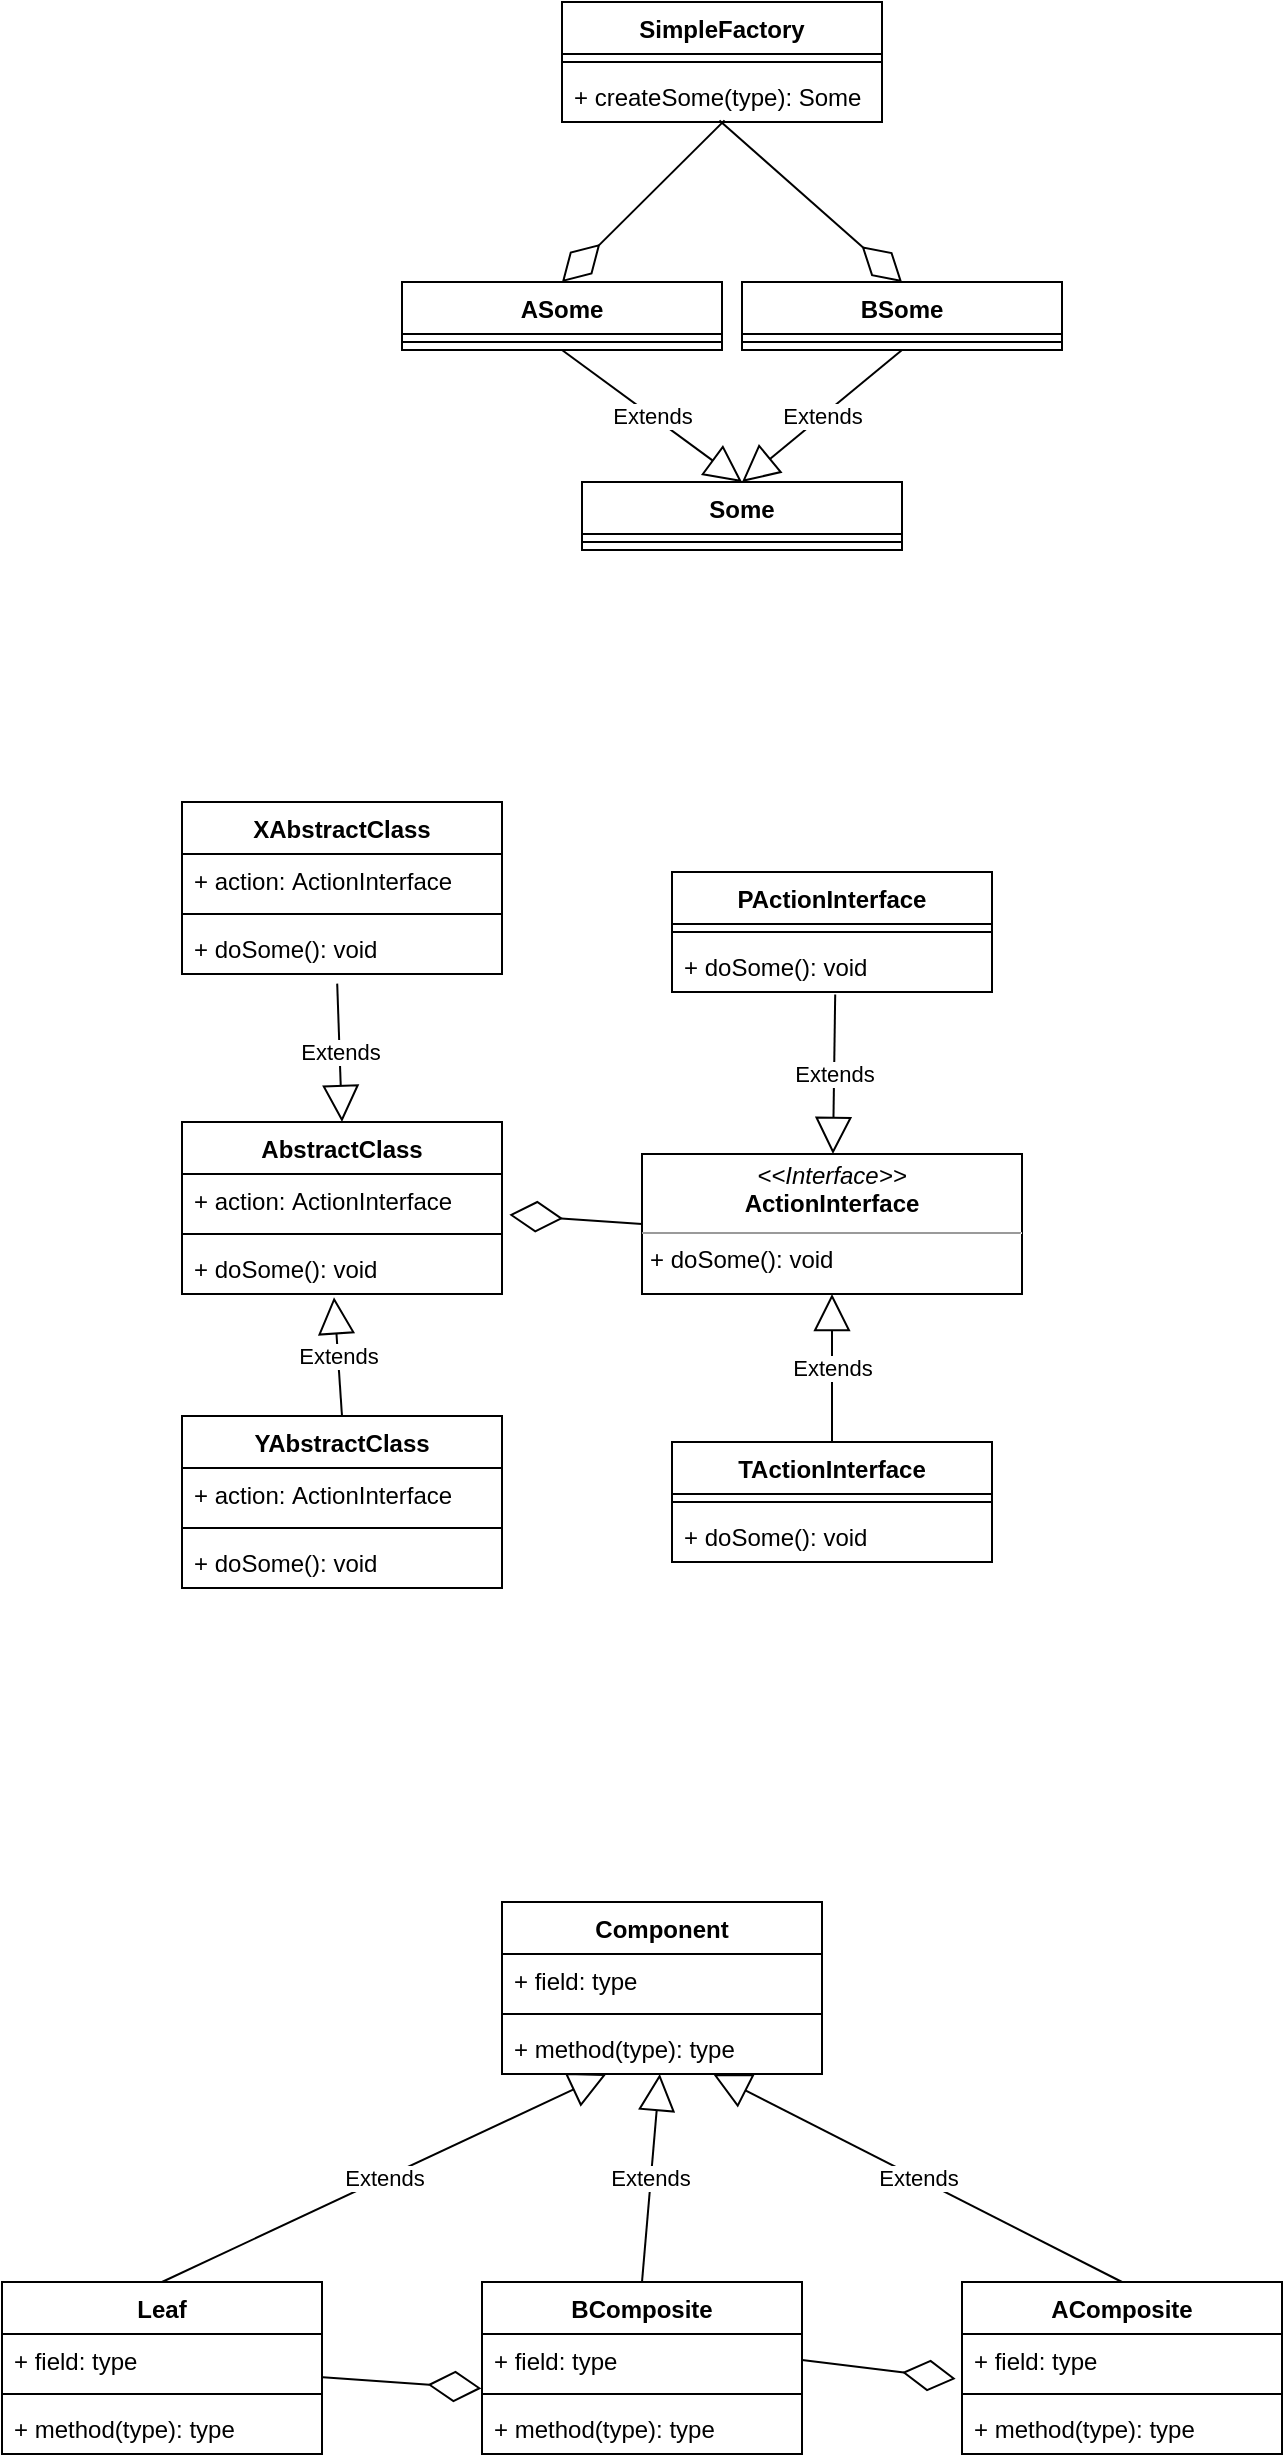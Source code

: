 <mxfile version="19.0.3" type="device"><diagram id="C5RBs43oDa-KdzZeNtuy" name="Page-1"><mxGraphModel dx="946" dy="689" grid="1" gridSize="10" guides="1" tooltips="1" connect="1" arrows="1" fold="1" page="1" pageScale="1" pageWidth="827" pageHeight="1169" math="0" shadow="0"><root><mxCell id="WIyWlLk6GJQsqaUBKTNV-0"/><mxCell id="WIyWlLk6GJQsqaUBKTNV-1" parent="WIyWlLk6GJQsqaUBKTNV-0"/><mxCell id="tUU79bSmHxlSUqyxYpiA-5" value="SimpleFactory" style="swimlane;fontStyle=1;align=center;verticalAlign=top;childLayout=stackLayout;horizontal=1;startSize=26;horizontalStack=0;resizeParent=1;resizeParentMax=0;resizeLast=0;collapsible=1;marginBottom=0;" parent="WIyWlLk6GJQsqaUBKTNV-1" vertex="1"><mxGeometry x="340" y="90" width="160" height="60" as="geometry"/></mxCell><mxCell id="tUU79bSmHxlSUqyxYpiA-7" value="" style="line;strokeWidth=1;fillColor=none;align=left;verticalAlign=middle;spacingTop=-1;spacingLeft=3;spacingRight=3;rotatable=0;labelPosition=right;points=[];portConstraint=eastwest;" parent="tUU79bSmHxlSUqyxYpiA-5" vertex="1"><mxGeometry y="26" width="160" height="8" as="geometry"/></mxCell><mxCell id="tUU79bSmHxlSUqyxYpiA-8" value="+ createSome(type): Some" style="text;strokeColor=none;fillColor=none;align=left;verticalAlign=top;spacingLeft=4;spacingRight=4;overflow=hidden;rotatable=0;points=[[0,0.5],[1,0.5]];portConstraint=eastwest;" parent="tUU79bSmHxlSUqyxYpiA-5" vertex="1"><mxGeometry y="34" width="160" height="26" as="geometry"/></mxCell><mxCell id="tUU79bSmHxlSUqyxYpiA-9" value="ASome" style="swimlane;fontStyle=1;align=center;verticalAlign=top;childLayout=stackLayout;horizontal=1;startSize=26;horizontalStack=0;resizeParent=1;resizeParentMax=0;resizeLast=0;collapsible=1;marginBottom=0;" parent="WIyWlLk6GJQsqaUBKTNV-1" vertex="1"><mxGeometry x="260" y="230" width="160" height="34" as="geometry"/></mxCell><mxCell id="tUU79bSmHxlSUqyxYpiA-11" value="" style="line;strokeWidth=1;fillColor=none;align=left;verticalAlign=middle;spacingTop=-1;spacingLeft=3;spacingRight=3;rotatable=0;labelPosition=right;points=[];portConstraint=eastwest;" parent="tUU79bSmHxlSUqyxYpiA-9" vertex="1"><mxGeometry y="26" width="160" height="8" as="geometry"/></mxCell><mxCell id="tUU79bSmHxlSUqyxYpiA-13" value="BSome" style="swimlane;fontStyle=1;align=center;verticalAlign=top;childLayout=stackLayout;horizontal=1;startSize=26;horizontalStack=0;resizeParent=1;resizeParentMax=0;resizeLast=0;collapsible=1;marginBottom=0;" parent="WIyWlLk6GJQsqaUBKTNV-1" vertex="1"><mxGeometry x="430" y="230" width="160" height="34" as="geometry"/></mxCell><mxCell id="tUU79bSmHxlSUqyxYpiA-15" value="" style="line;strokeWidth=1;fillColor=none;align=left;verticalAlign=middle;spacingTop=-1;spacingLeft=3;spacingRight=3;rotatable=0;labelPosition=right;points=[];portConstraint=eastwest;" parent="tUU79bSmHxlSUqyxYpiA-13" vertex="1"><mxGeometry y="26" width="160" height="8" as="geometry"/></mxCell><mxCell id="tUU79bSmHxlSUqyxYpiA-17" value="" style="endArrow=diamondThin;endFill=0;endSize=24;html=1;rounded=0;exitX=0.508;exitY=0.969;exitDx=0;exitDy=0;exitPerimeter=0;entryX=0.5;entryY=0;entryDx=0;entryDy=0;" parent="WIyWlLk6GJQsqaUBKTNV-1" source="tUU79bSmHxlSUqyxYpiA-8" target="tUU79bSmHxlSUqyxYpiA-9" edge="1"><mxGeometry width="160" relative="1" as="geometry"><mxPoint x="390" y="340" as="sourcePoint"/><mxPoint x="550" y="340" as="targetPoint"/></mxGeometry></mxCell><mxCell id="tUU79bSmHxlSUqyxYpiA-19" value="" style="endArrow=diamondThin;endFill=0;endSize=24;html=1;rounded=0;entryX=0.5;entryY=0;entryDx=0;entryDy=0;exitX=0.492;exitY=0.969;exitDx=0;exitDy=0;exitPerimeter=0;" parent="WIyWlLk6GJQsqaUBKTNV-1" source="tUU79bSmHxlSUqyxYpiA-8" target="tUU79bSmHxlSUqyxYpiA-13" edge="1"><mxGeometry width="160" relative="1" as="geometry"><mxPoint x="390" y="340" as="sourcePoint"/><mxPoint x="550" y="330" as="targetPoint"/></mxGeometry></mxCell><mxCell id="tUU79bSmHxlSUqyxYpiA-25" value="Some" style="swimlane;fontStyle=1;align=center;verticalAlign=top;childLayout=stackLayout;horizontal=1;startSize=26;horizontalStack=0;resizeParent=1;resizeParentMax=0;resizeLast=0;collapsible=1;marginBottom=0;" parent="WIyWlLk6GJQsqaUBKTNV-1" vertex="1"><mxGeometry x="350" y="330" width="160" height="34" as="geometry"/></mxCell><mxCell id="tUU79bSmHxlSUqyxYpiA-27" value="" style="line;strokeWidth=1;fillColor=none;align=left;verticalAlign=middle;spacingTop=-1;spacingLeft=3;spacingRight=3;rotatable=0;labelPosition=right;points=[];portConstraint=eastwest;" parent="tUU79bSmHxlSUqyxYpiA-25" vertex="1"><mxGeometry y="26" width="160" height="8" as="geometry"/></mxCell><mxCell id="tUU79bSmHxlSUqyxYpiA-29" value="Extends" style="endArrow=block;endSize=16;endFill=0;html=1;rounded=0;exitX=0.5;exitY=1;exitDx=0;exitDy=0;entryX=0.5;entryY=0;entryDx=0;entryDy=0;" parent="WIyWlLk6GJQsqaUBKTNV-1" source="tUU79bSmHxlSUqyxYpiA-9" target="tUU79bSmHxlSUqyxYpiA-25" edge="1"><mxGeometry width="160" relative="1" as="geometry"><mxPoint x="300.4" y="290.806" as="sourcePoint"/><mxPoint x="460" y="340" as="targetPoint"/></mxGeometry></mxCell><mxCell id="tUU79bSmHxlSUqyxYpiA-30" value="Extends" style="endArrow=block;endSize=16;endFill=0;html=1;rounded=0;exitX=0.5;exitY=1;exitDx=0;exitDy=0;entryX=0.5;entryY=0;entryDx=0;entryDy=0;" parent="WIyWlLk6GJQsqaUBKTNV-1" source="tUU79bSmHxlSUqyxYpiA-13" target="tUU79bSmHxlSUqyxYpiA-25" edge="1"><mxGeometry width="160" relative="1" as="geometry"><mxPoint x="531.68" y="290" as="sourcePoint"/><mxPoint x="430" y="400" as="targetPoint"/></mxGeometry></mxCell><mxCell id="yQy8rmefnUBh1ka8reL8-1" value="AbstractClass" style="swimlane;fontStyle=1;align=center;verticalAlign=top;childLayout=stackLayout;horizontal=1;startSize=26;horizontalStack=0;resizeParent=1;resizeParentMax=0;resizeLast=0;collapsible=1;marginBottom=0;" parent="WIyWlLk6GJQsqaUBKTNV-1" vertex="1"><mxGeometry x="150" y="650" width="160" height="86" as="geometry"/></mxCell><mxCell id="yQy8rmefnUBh1ka8reL8-2" value="+ action: ActionInterface" style="text;strokeColor=none;fillColor=none;align=left;verticalAlign=top;spacingLeft=4;spacingRight=4;overflow=hidden;rotatable=0;points=[[0,0.5],[1,0.5]];portConstraint=eastwest;" parent="yQy8rmefnUBh1ka8reL8-1" vertex="1"><mxGeometry y="26" width="160" height="26" as="geometry"/></mxCell><mxCell id="yQy8rmefnUBh1ka8reL8-3" value="" style="line;strokeWidth=1;fillColor=none;align=left;verticalAlign=middle;spacingTop=-1;spacingLeft=3;spacingRight=3;rotatable=0;labelPosition=right;points=[];portConstraint=eastwest;" parent="yQy8rmefnUBh1ka8reL8-1" vertex="1"><mxGeometry y="52" width="160" height="8" as="geometry"/></mxCell><mxCell id="yQy8rmefnUBh1ka8reL8-4" value="+ doSome(): void&#10;" style="text;strokeColor=none;fillColor=none;align=left;verticalAlign=top;spacingLeft=4;spacingRight=4;overflow=hidden;rotatable=0;points=[[0,0.5],[1,0.5]];portConstraint=eastwest;" parent="yQy8rmefnUBh1ka8reL8-1" vertex="1"><mxGeometry y="60" width="160" height="26" as="geometry"/></mxCell><mxCell id="yQy8rmefnUBh1ka8reL8-5" value="&lt;p style=&quot;margin:0px;margin-top:4px;text-align:center;&quot;&gt;&lt;i&gt;&amp;lt;&amp;lt;Interface&amp;gt;&amp;gt;&lt;/i&gt;&lt;br&gt;&lt;b&gt;ActionInterface&lt;/b&gt;&lt;br&gt;&lt;/p&gt;&lt;hr size=&quot;1&quot;&gt;&lt;p style=&quot;margin:0px;margin-left:4px;&quot;&gt;&lt;span style=&quot;background-color: initial;&quot;&gt;+ doSome(): void&lt;/span&gt;&lt;/p&gt;" style="verticalAlign=top;align=left;overflow=fill;fontSize=12;fontFamily=Helvetica;html=1;" parent="WIyWlLk6GJQsqaUBKTNV-1" vertex="1"><mxGeometry x="380" y="666" width="190" height="70" as="geometry"/></mxCell><mxCell id="yQy8rmefnUBh1ka8reL8-6" value="" style="endArrow=diamondThin;endFill=0;endSize=24;html=1;rounded=0;entryX=1.023;entryY=0.785;entryDx=0;entryDy=0;entryPerimeter=0;exitX=0;exitY=0.5;exitDx=0;exitDy=0;" parent="WIyWlLk6GJQsqaUBKTNV-1" source="yQy8rmefnUBh1ka8reL8-5" target="yQy8rmefnUBh1ka8reL8-2" edge="1"><mxGeometry width="160" relative="1" as="geometry"><mxPoint x="330" y="750" as="sourcePoint"/><mxPoint x="490" y="750" as="targetPoint"/></mxGeometry></mxCell><mxCell id="yQy8rmefnUBh1ka8reL8-7" value="TActionInterface" style="swimlane;fontStyle=1;align=center;verticalAlign=top;childLayout=stackLayout;horizontal=1;startSize=26;horizontalStack=0;resizeParent=1;resizeParentMax=0;resizeLast=0;collapsible=1;marginBottom=0;" parent="WIyWlLk6GJQsqaUBKTNV-1" vertex="1"><mxGeometry x="395" y="810" width="160" height="60" as="geometry"/></mxCell><mxCell id="yQy8rmefnUBh1ka8reL8-9" value="" style="line;strokeWidth=1;fillColor=none;align=left;verticalAlign=middle;spacingTop=-1;spacingLeft=3;spacingRight=3;rotatable=0;labelPosition=right;points=[];portConstraint=eastwest;" parent="yQy8rmefnUBh1ka8reL8-7" vertex="1"><mxGeometry y="26" width="160" height="8" as="geometry"/></mxCell><mxCell id="yQy8rmefnUBh1ka8reL8-10" value="+ doSome(): void" style="text;strokeColor=none;fillColor=none;align=left;verticalAlign=top;spacingLeft=4;spacingRight=4;overflow=hidden;rotatable=0;points=[[0,0.5],[1,0.5]];portConstraint=eastwest;" parent="yQy8rmefnUBh1ka8reL8-7" vertex="1"><mxGeometry y="34" width="160" height="26" as="geometry"/></mxCell><mxCell id="yQy8rmefnUBh1ka8reL8-11" value="PActionInterface" style="swimlane;fontStyle=1;align=center;verticalAlign=top;childLayout=stackLayout;horizontal=1;startSize=26;horizontalStack=0;resizeParent=1;resizeParentMax=0;resizeLast=0;collapsible=1;marginBottom=0;" parent="WIyWlLk6GJQsqaUBKTNV-1" vertex="1"><mxGeometry x="395" y="525" width="160" height="60" as="geometry"/></mxCell><mxCell id="yQy8rmefnUBh1ka8reL8-12" value="" style="line;strokeWidth=1;fillColor=none;align=left;verticalAlign=middle;spacingTop=-1;spacingLeft=3;spacingRight=3;rotatable=0;labelPosition=right;points=[];portConstraint=eastwest;" parent="yQy8rmefnUBh1ka8reL8-11" vertex="1"><mxGeometry y="26" width="160" height="8" as="geometry"/></mxCell><mxCell id="yQy8rmefnUBh1ka8reL8-13" value="+ doSome(): void" style="text;strokeColor=none;fillColor=none;align=left;verticalAlign=top;spacingLeft=4;spacingRight=4;overflow=hidden;rotatable=0;points=[[0,0.5],[1,0.5]];portConstraint=eastwest;" parent="yQy8rmefnUBh1ka8reL8-11" vertex="1"><mxGeometry y="34" width="160" height="26" as="geometry"/></mxCell><mxCell id="yQy8rmefnUBh1ka8reL8-14" value="Extends" style="endArrow=block;endSize=16;endFill=0;html=1;rounded=0;entryX=0.5;entryY=1;entryDx=0;entryDy=0;" parent="WIyWlLk6GJQsqaUBKTNV-1" source="yQy8rmefnUBh1ka8reL8-7" target="yQy8rmefnUBh1ka8reL8-5" edge="1"><mxGeometry width="160" relative="1" as="geometry"><mxPoint x="330" y="750" as="sourcePoint"/><mxPoint x="490" y="750" as="targetPoint"/></mxGeometry></mxCell><mxCell id="yQy8rmefnUBh1ka8reL8-16" value="Extends" style="endArrow=block;endSize=16;endFill=0;html=1;rounded=0;exitX=0.51;exitY=1.046;exitDx=0;exitDy=0;exitPerimeter=0;" parent="WIyWlLk6GJQsqaUBKTNV-1" source="yQy8rmefnUBh1ka8reL8-13" target="yQy8rmefnUBh1ka8reL8-5" edge="1"><mxGeometry width="160" relative="1" as="geometry"><mxPoint x="330" y="750" as="sourcePoint"/><mxPoint x="490" y="750" as="targetPoint"/></mxGeometry></mxCell><mxCell id="yQy8rmefnUBh1ka8reL8-17" value="XAbstractClass" style="swimlane;fontStyle=1;align=center;verticalAlign=top;childLayout=stackLayout;horizontal=1;startSize=26;horizontalStack=0;resizeParent=1;resizeParentMax=0;resizeLast=0;collapsible=1;marginBottom=0;" parent="WIyWlLk6GJQsqaUBKTNV-1" vertex="1"><mxGeometry x="150" y="490" width="160" height="86" as="geometry"/></mxCell><mxCell id="yQy8rmefnUBh1ka8reL8-18" value="+ action: ActionInterface" style="text;strokeColor=none;fillColor=none;align=left;verticalAlign=top;spacingLeft=4;spacingRight=4;overflow=hidden;rotatable=0;points=[[0,0.5],[1,0.5]];portConstraint=eastwest;" parent="yQy8rmefnUBh1ka8reL8-17" vertex="1"><mxGeometry y="26" width="160" height="26" as="geometry"/></mxCell><mxCell id="yQy8rmefnUBh1ka8reL8-19" value="" style="line;strokeWidth=1;fillColor=none;align=left;verticalAlign=middle;spacingTop=-1;spacingLeft=3;spacingRight=3;rotatable=0;labelPosition=right;points=[];portConstraint=eastwest;" parent="yQy8rmefnUBh1ka8reL8-17" vertex="1"><mxGeometry y="52" width="160" height="8" as="geometry"/></mxCell><mxCell id="yQy8rmefnUBh1ka8reL8-20" value="+ doSome(): void&#10;" style="text;strokeColor=none;fillColor=none;align=left;verticalAlign=top;spacingLeft=4;spacingRight=4;overflow=hidden;rotatable=0;points=[[0,0.5],[1,0.5]];portConstraint=eastwest;" parent="yQy8rmefnUBh1ka8reL8-17" vertex="1"><mxGeometry y="60" width="160" height="26" as="geometry"/></mxCell><mxCell id="yQy8rmefnUBh1ka8reL8-21" value="YAbstractClass" style="swimlane;fontStyle=1;align=center;verticalAlign=top;childLayout=stackLayout;horizontal=1;startSize=26;horizontalStack=0;resizeParent=1;resizeParentMax=0;resizeLast=0;collapsible=1;marginBottom=0;" parent="WIyWlLk6GJQsqaUBKTNV-1" vertex="1"><mxGeometry x="150" y="797" width="160" height="86" as="geometry"/></mxCell><mxCell id="yQy8rmefnUBh1ka8reL8-22" value="+ action: ActionInterface" style="text;strokeColor=none;fillColor=none;align=left;verticalAlign=top;spacingLeft=4;spacingRight=4;overflow=hidden;rotatable=0;points=[[0,0.5],[1,0.5]];portConstraint=eastwest;" parent="yQy8rmefnUBh1ka8reL8-21" vertex="1"><mxGeometry y="26" width="160" height="26" as="geometry"/></mxCell><mxCell id="yQy8rmefnUBh1ka8reL8-23" value="" style="line;strokeWidth=1;fillColor=none;align=left;verticalAlign=middle;spacingTop=-1;spacingLeft=3;spacingRight=3;rotatable=0;labelPosition=right;points=[];portConstraint=eastwest;" parent="yQy8rmefnUBh1ka8reL8-21" vertex="1"><mxGeometry y="52" width="160" height="8" as="geometry"/></mxCell><mxCell id="yQy8rmefnUBh1ka8reL8-24" value="+ doSome(): void&#10;" style="text;strokeColor=none;fillColor=none;align=left;verticalAlign=top;spacingLeft=4;spacingRight=4;overflow=hidden;rotatable=0;points=[[0,0.5],[1,0.5]];portConstraint=eastwest;" parent="yQy8rmefnUBh1ka8reL8-21" vertex="1"><mxGeometry y="60" width="160" height="26" as="geometry"/></mxCell><mxCell id="yQy8rmefnUBh1ka8reL8-25" value="Extends" style="endArrow=block;endSize=16;endFill=0;html=1;rounded=0;exitX=0.485;exitY=1.185;exitDx=0;exitDy=0;exitPerimeter=0;entryX=0.5;entryY=0;entryDx=0;entryDy=0;" parent="WIyWlLk6GJQsqaUBKTNV-1" source="yQy8rmefnUBh1ka8reL8-20" target="yQy8rmefnUBh1ka8reL8-1" edge="1"><mxGeometry width="160" relative="1" as="geometry"><mxPoint x="330" y="750" as="sourcePoint"/><mxPoint x="490" y="750" as="targetPoint"/></mxGeometry></mxCell><mxCell id="yQy8rmefnUBh1ka8reL8-26" value="Extends" style="endArrow=block;endSize=16;endFill=0;html=1;rounded=0;exitX=0.5;exitY=0;exitDx=0;exitDy=0;entryX=0.475;entryY=1.062;entryDx=0;entryDy=0;entryPerimeter=0;" parent="WIyWlLk6GJQsqaUBKTNV-1" source="yQy8rmefnUBh1ka8reL8-21" target="yQy8rmefnUBh1ka8reL8-4" edge="1"><mxGeometry width="160" relative="1" as="geometry"><mxPoint x="330" y="750" as="sourcePoint"/><mxPoint x="490" y="750" as="targetPoint"/></mxGeometry></mxCell><mxCell id="Vw4ODc7Xikg0KKU7ZYIu-0" value="Component" style="swimlane;fontStyle=1;align=center;verticalAlign=top;childLayout=stackLayout;horizontal=1;startSize=26;horizontalStack=0;resizeParent=1;resizeParentMax=0;resizeLast=0;collapsible=1;marginBottom=0;" vertex="1" parent="WIyWlLk6GJQsqaUBKTNV-1"><mxGeometry x="310" y="1040" width="160" height="86" as="geometry"/></mxCell><mxCell id="Vw4ODc7Xikg0KKU7ZYIu-1" value="+ field: type" style="text;strokeColor=none;fillColor=none;align=left;verticalAlign=top;spacingLeft=4;spacingRight=4;overflow=hidden;rotatable=0;points=[[0,0.5],[1,0.5]];portConstraint=eastwest;" vertex="1" parent="Vw4ODc7Xikg0KKU7ZYIu-0"><mxGeometry y="26" width="160" height="26" as="geometry"/></mxCell><mxCell id="Vw4ODc7Xikg0KKU7ZYIu-2" value="" style="line;strokeWidth=1;fillColor=none;align=left;verticalAlign=middle;spacingTop=-1;spacingLeft=3;spacingRight=3;rotatable=0;labelPosition=right;points=[];portConstraint=eastwest;" vertex="1" parent="Vw4ODc7Xikg0KKU7ZYIu-0"><mxGeometry y="52" width="160" height="8" as="geometry"/></mxCell><mxCell id="Vw4ODc7Xikg0KKU7ZYIu-3" value="+ method(type): type" style="text;strokeColor=none;fillColor=none;align=left;verticalAlign=top;spacingLeft=4;spacingRight=4;overflow=hidden;rotatable=0;points=[[0,0.5],[1,0.5]];portConstraint=eastwest;" vertex="1" parent="Vw4ODc7Xikg0KKU7ZYIu-0"><mxGeometry y="60" width="160" height="26" as="geometry"/></mxCell><mxCell id="Vw4ODc7Xikg0KKU7ZYIu-4" value="AComposite" style="swimlane;fontStyle=1;align=center;verticalAlign=top;childLayout=stackLayout;horizontal=1;startSize=26;horizontalStack=0;resizeParent=1;resizeParentMax=0;resizeLast=0;collapsible=1;marginBottom=0;" vertex="1" parent="WIyWlLk6GJQsqaUBKTNV-1"><mxGeometry x="540" y="1230" width="160" height="86" as="geometry"/></mxCell><mxCell id="Vw4ODc7Xikg0KKU7ZYIu-5" value="+ field: type" style="text;strokeColor=none;fillColor=none;align=left;verticalAlign=top;spacingLeft=4;spacingRight=4;overflow=hidden;rotatable=0;points=[[0,0.5],[1,0.5]];portConstraint=eastwest;" vertex="1" parent="Vw4ODc7Xikg0KKU7ZYIu-4"><mxGeometry y="26" width="160" height="26" as="geometry"/></mxCell><mxCell id="Vw4ODc7Xikg0KKU7ZYIu-6" value="" style="line;strokeWidth=1;fillColor=none;align=left;verticalAlign=middle;spacingTop=-1;spacingLeft=3;spacingRight=3;rotatable=0;labelPosition=right;points=[];portConstraint=eastwest;" vertex="1" parent="Vw4ODc7Xikg0KKU7ZYIu-4"><mxGeometry y="52" width="160" height="8" as="geometry"/></mxCell><mxCell id="Vw4ODc7Xikg0KKU7ZYIu-7" value="+ method(type): type" style="text;strokeColor=none;fillColor=none;align=left;verticalAlign=top;spacingLeft=4;spacingRight=4;overflow=hidden;rotatable=0;points=[[0,0.5],[1,0.5]];portConstraint=eastwest;" vertex="1" parent="Vw4ODc7Xikg0KKU7ZYIu-4"><mxGeometry y="60" width="160" height="26" as="geometry"/></mxCell><mxCell id="Vw4ODc7Xikg0KKU7ZYIu-8" value="BComposite" style="swimlane;fontStyle=1;align=center;verticalAlign=top;childLayout=stackLayout;horizontal=1;startSize=26;horizontalStack=0;resizeParent=1;resizeParentMax=0;resizeLast=0;collapsible=1;marginBottom=0;" vertex="1" parent="WIyWlLk6GJQsqaUBKTNV-1"><mxGeometry x="300" y="1230" width="160" height="86" as="geometry"/></mxCell><mxCell id="Vw4ODc7Xikg0KKU7ZYIu-9" value="+ field: type" style="text;strokeColor=none;fillColor=none;align=left;verticalAlign=top;spacingLeft=4;spacingRight=4;overflow=hidden;rotatable=0;points=[[0,0.5],[1,0.5]];portConstraint=eastwest;" vertex="1" parent="Vw4ODc7Xikg0KKU7ZYIu-8"><mxGeometry y="26" width="160" height="26" as="geometry"/></mxCell><mxCell id="Vw4ODc7Xikg0KKU7ZYIu-10" value="" style="line;strokeWidth=1;fillColor=none;align=left;verticalAlign=middle;spacingTop=-1;spacingLeft=3;spacingRight=3;rotatable=0;labelPosition=right;points=[];portConstraint=eastwest;" vertex="1" parent="Vw4ODc7Xikg0KKU7ZYIu-8"><mxGeometry y="52" width="160" height="8" as="geometry"/></mxCell><mxCell id="Vw4ODc7Xikg0KKU7ZYIu-11" value="+ method(type): type" style="text;strokeColor=none;fillColor=none;align=left;verticalAlign=top;spacingLeft=4;spacingRight=4;overflow=hidden;rotatable=0;points=[[0,0.5],[1,0.5]];portConstraint=eastwest;" vertex="1" parent="Vw4ODc7Xikg0KKU7ZYIu-8"><mxGeometry y="60" width="160" height="26" as="geometry"/></mxCell><mxCell id="Vw4ODc7Xikg0KKU7ZYIu-12" value="Leaf" style="swimlane;fontStyle=1;align=center;verticalAlign=top;childLayout=stackLayout;horizontal=1;startSize=26;horizontalStack=0;resizeParent=1;resizeParentMax=0;resizeLast=0;collapsible=1;marginBottom=0;" vertex="1" parent="WIyWlLk6GJQsqaUBKTNV-1"><mxGeometry x="60" y="1230" width="160" height="86" as="geometry"/></mxCell><mxCell id="Vw4ODc7Xikg0KKU7ZYIu-13" value="+ field: type" style="text;strokeColor=none;fillColor=none;align=left;verticalAlign=top;spacingLeft=4;spacingRight=4;overflow=hidden;rotatable=0;points=[[0,0.5],[1,0.5]];portConstraint=eastwest;" vertex="1" parent="Vw4ODc7Xikg0KKU7ZYIu-12"><mxGeometry y="26" width="160" height="26" as="geometry"/></mxCell><mxCell id="Vw4ODc7Xikg0KKU7ZYIu-14" value="" style="line;strokeWidth=1;fillColor=none;align=left;verticalAlign=middle;spacingTop=-1;spacingLeft=3;spacingRight=3;rotatable=0;labelPosition=right;points=[];portConstraint=eastwest;" vertex="1" parent="Vw4ODc7Xikg0KKU7ZYIu-12"><mxGeometry y="52" width="160" height="8" as="geometry"/></mxCell><mxCell id="Vw4ODc7Xikg0KKU7ZYIu-15" value="+ method(type): type" style="text;strokeColor=none;fillColor=none;align=left;verticalAlign=top;spacingLeft=4;spacingRight=4;overflow=hidden;rotatable=0;points=[[0,0.5],[1,0.5]];portConstraint=eastwest;" vertex="1" parent="Vw4ODc7Xikg0KKU7ZYIu-12"><mxGeometry y="60" width="160" height="26" as="geometry"/></mxCell><mxCell id="Vw4ODc7Xikg0KKU7ZYIu-16" value="Extends" style="endArrow=block;endSize=16;endFill=0;html=1;rounded=0;exitX=0.5;exitY=0;exitDx=0;exitDy=0;" edge="1" parent="WIyWlLk6GJQsqaUBKTNV-1" source="Vw4ODc7Xikg0KKU7ZYIu-8" target="Vw4ODc7Xikg0KKU7ZYIu-3"><mxGeometry width="160" relative="1" as="geometry"><mxPoint x="330" y="1250" as="sourcePoint"/><mxPoint x="490" y="1250" as="targetPoint"/></mxGeometry></mxCell><mxCell id="Vw4ODc7Xikg0KKU7ZYIu-17" value="Extends" style="endArrow=block;endSize=16;endFill=0;html=1;rounded=0;exitX=0.5;exitY=0;exitDx=0;exitDy=0;" edge="1" parent="WIyWlLk6GJQsqaUBKTNV-1" source="Vw4ODc7Xikg0KKU7ZYIu-4" target="Vw4ODc7Xikg0KKU7ZYIu-3"><mxGeometry width="160" relative="1" as="geometry"><mxPoint x="330" y="1250" as="sourcePoint"/><mxPoint x="380" y="1130" as="targetPoint"/></mxGeometry></mxCell><mxCell id="Vw4ODc7Xikg0KKU7ZYIu-18" value="Extends" style="endArrow=block;endSize=16;endFill=0;html=1;rounded=0;exitX=0.5;exitY=0;exitDx=0;exitDy=0;" edge="1" parent="WIyWlLk6GJQsqaUBKTNV-1" source="Vw4ODc7Xikg0KKU7ZYIu-12" target="Vw4ODc7Xikg0KKU7ZYIu-3"><mxGeometry width="160" relative="1" as="geometry"><mxPoint x="330" y="1250" as="sourcePoint"/><mxPoint x="490" y="1250" as="targetPoint"/></mxGeometry></mxCell><mxCell id="Vw4ODc7Xikg0KKU7ZYIu-19" value="" style="endArrow=diamondThin;endFill=0;endSize=24;html=1;rounded=0;entryX=-0.02;entryY=0.862;entryDx=0;entryDy=0;entryPerimeter=0;exitX=1;exitY=0.5;exitDx=0;exitDy=0;" edge="1" parent="WIyWlLk6GJQsqaUBKTNV-1" source="Vw4ODc7Xikg0KKU7ZYIu-9" target="Vw4ODc7Xikg0KKU7ZYIu-5"><mxGeometry width="160" relative="1" as="geometry"><mxPoint x="440" y="1278" as="sourcePoint"/><mxPoint x="490" y="1250" as="targetPoint"/></mxGeometry></mxCell><mxCell id="Vw4ODc7Xikg0KKU7ZYIu-22" value="" style="endArrow=diamondThin;endFill=0;endSize=24;html=1;rounded=0;exitX=1.003;exitY=0.831;exitDx=0;exitDy=0;exitPerimeter=0;entryX=-0.002;entryY=1.046;entryDx=0;entryDy=0;entryPerimeter=0;" edge="1" parent="WIyWlLk6GJQsqaUBKTNV-1" source="Vw4ODc7Xikg0KKU7ZYIu-13" target="Vw4ODc7Xikg0KKU7ZYIu-9"><mxGeometry width="160" relative="1" as="geometry"><mxPoint x="330" y="1250" as="sourcePoint"/><mxPoint x="490" y="1250" as="targetPoint"/></mxGeometry></mxCell></root></mxGraphModel></diagram></mxfile>
